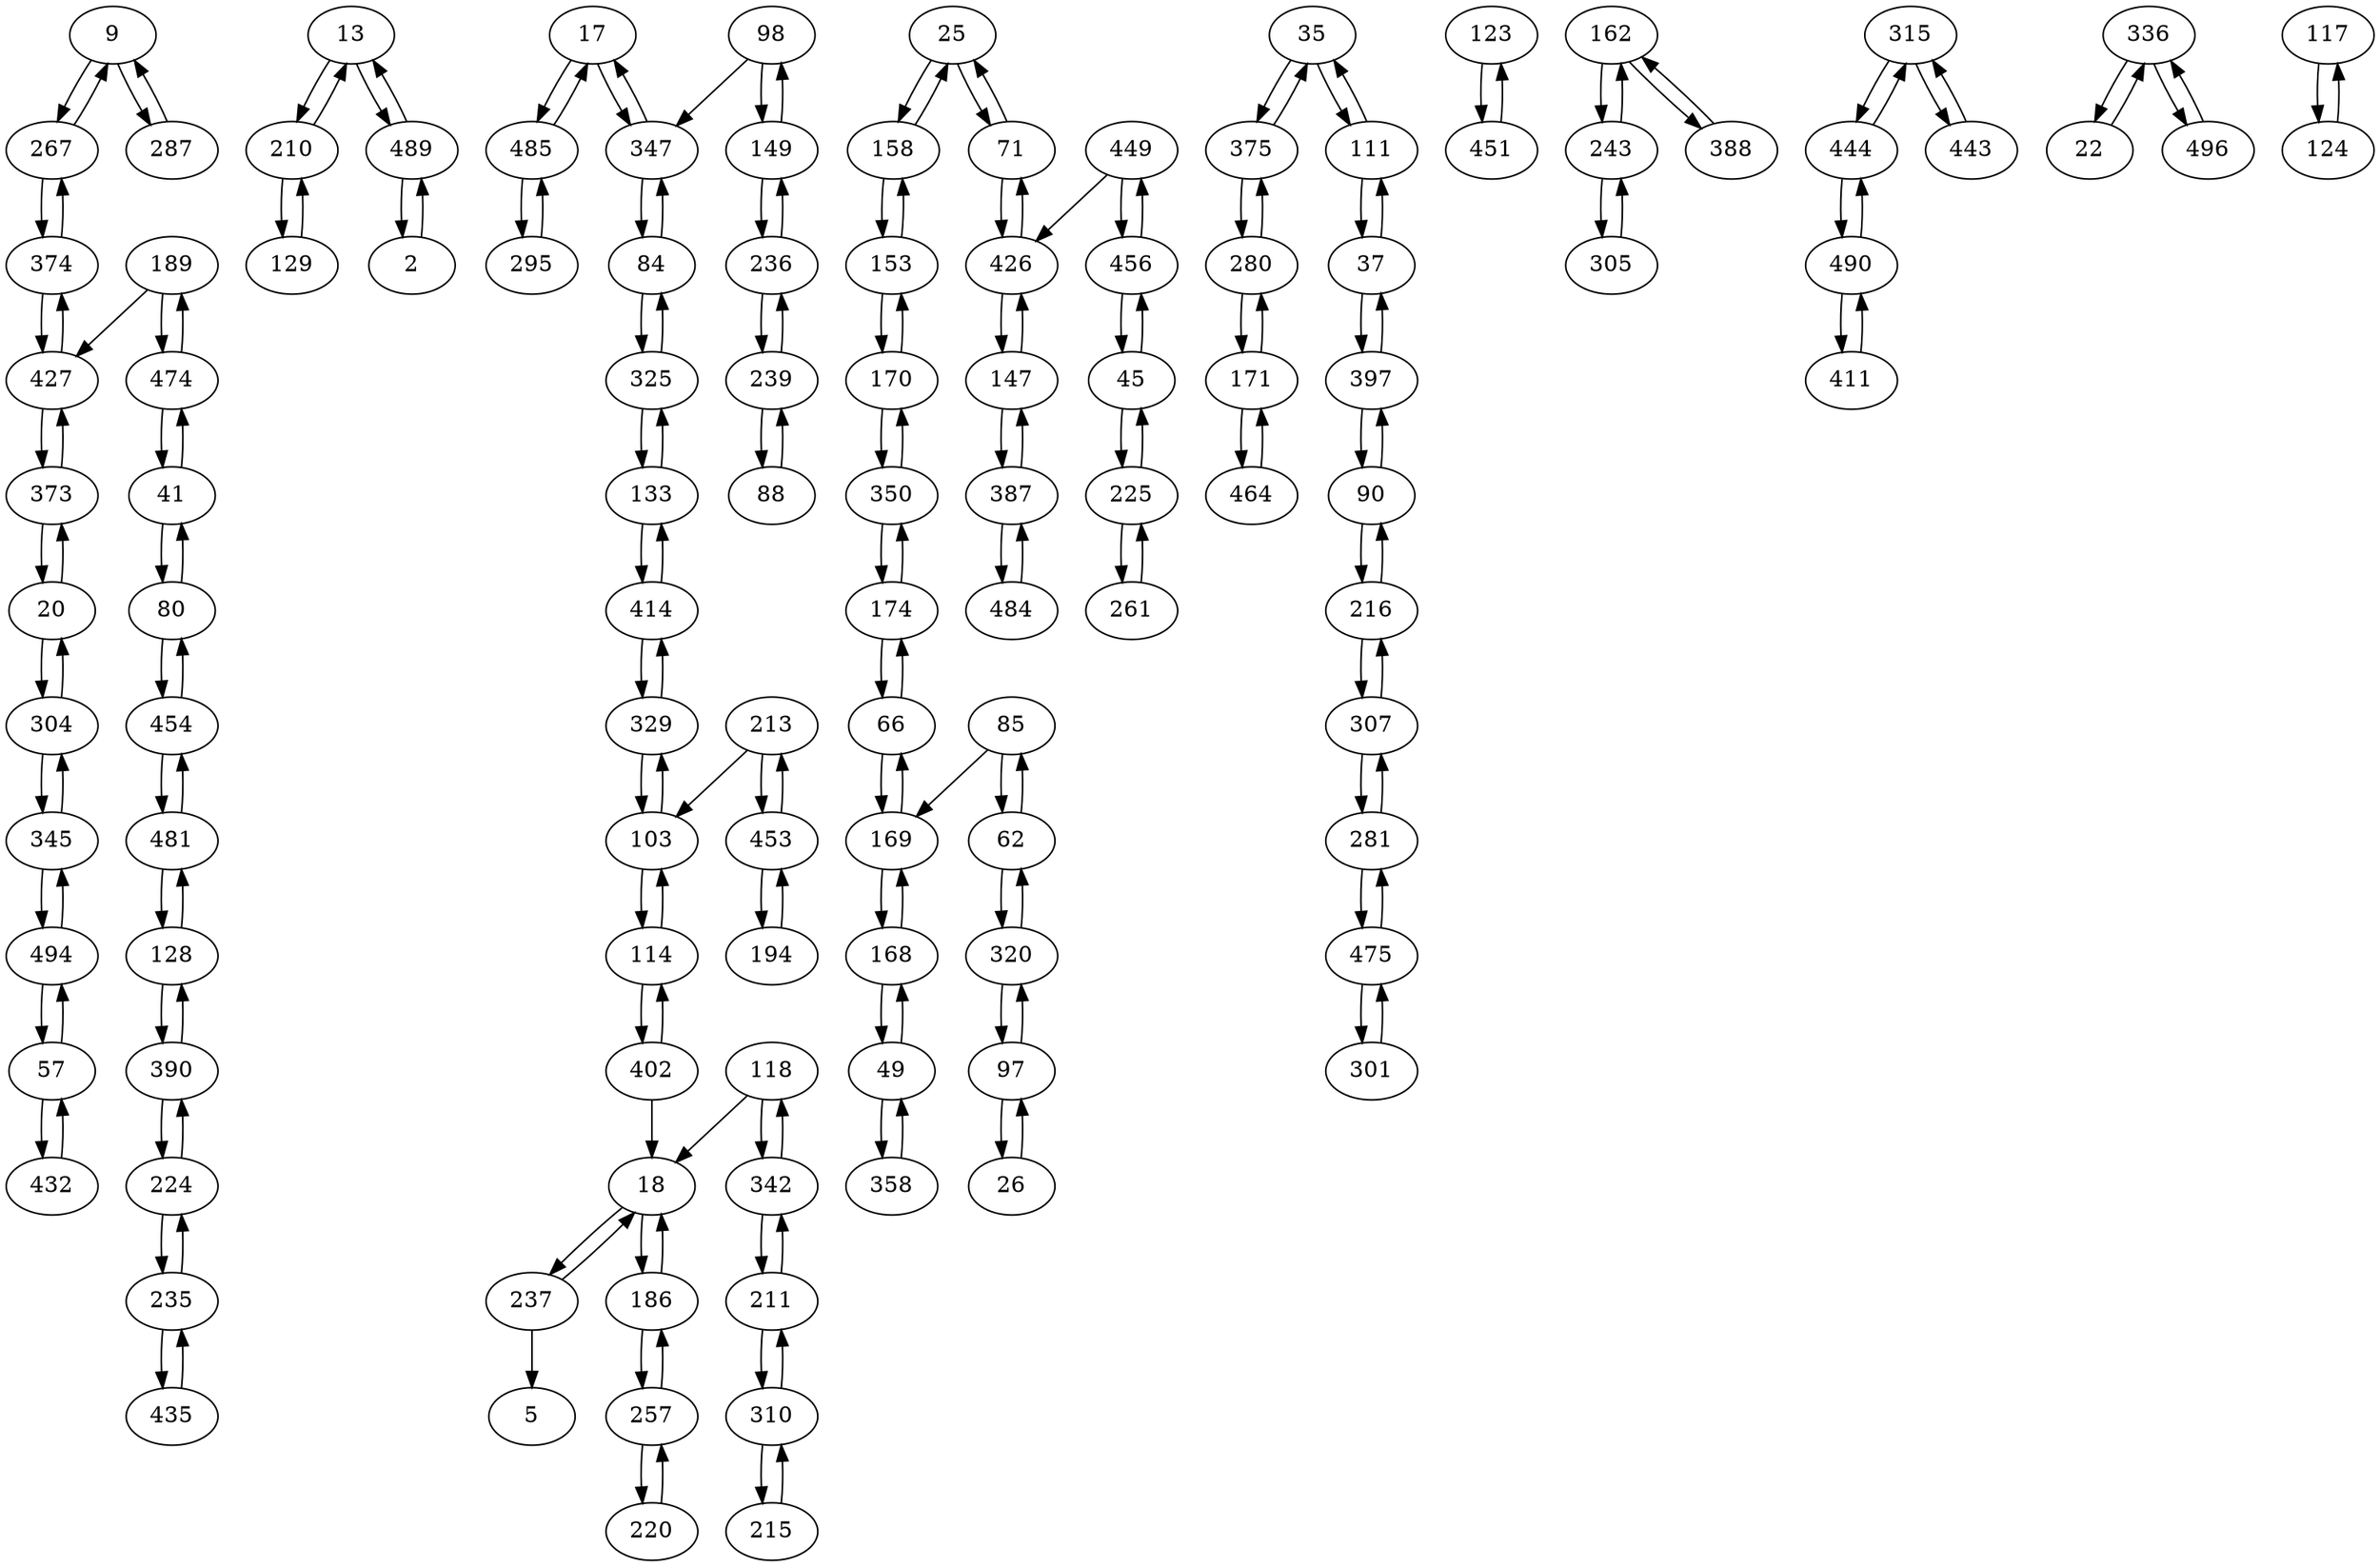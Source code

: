 digraph G {
9 -> 267;
13 -> 210;
17 -> 485;
18 -> 237;
20 -> 373;
25 -> 158;
35 -> 375;
37 -> 397;
41 -> 80;
45 -> 456;
49 -> 358;
57 -> 432;
62 -> 320;
66 -> 174;
71 -> 426;
80 -> 41;
84 -> 347;
85 -> 62;
88 -> 239;
90 -> 397;
97 -> 320;
98 -> 149;
103 -> 114;
111 -> 35;
114 -> 103;
118 -> 342;
123 -> 451;
128 -> 390;
129 -> 210;
133 -> 325;
147 -> 387;
149 -> 236;
153 -> 170;
158 -> 153;
162 -> 243;
168 -> 49;
169 -> 66;
170 -> 350;
171 -> 280;
174 -> 66;
186 -> 257;
189 -> 427;
210 -> 13;
211 -> 342;
213 -> 453;
215 -> 310;
216 -> 90;
220 -> 257;
224 -> 390;
225 -> 45;
235 -> 435;
236 -> 149;
237 -> 5;
239 -> 236;
243 -> 162;
257 -> 220;
261 -> 225;
267 -> 374;
280 -> 375;
281 -> 475;
301 -> 475;
304 -> 20;
305 -> 243;
307 -> 216;
310 -> 215;
315 -> 444;
320 -> 97;
325 -> 133;
329 -> 103;
336 -> 22;
342 -> 118;
345 -> 494;
347 -> 17;
350 -> 174;
358 -> 49;
373 -> 20;
374 -> 267;
375 -> 280;
387 -> 484;
390 -> 224;
397 -> 37;
402 -> 18;
414 -> 133;
426 -> 71;
427 -> 374;
432 -> 57;
443 -> 315;
444 -> 315;
449 -> 456;
453 -> 194;
454 -> 80;
456 -> 449;
464 -> 171;
474 -> 41;
475 -> 281;
481 -> 454;
485 -> 295;
489 -> 2;
490 -> 411;
494 -> 345;
2 -> 489;
9 -> 287;
13 -> 489;
17 -> 347;
18 -> 186;
20 -> 304;
22 -> 336;
25 -> 71;
26 -> 97;
35 -> 111;
37 -> 111;
41 -> 474;
45 -> 225;
49 -> 168;
57 -> 494;
62 -> 85;
66 -> 169;
71 -> 25;
80 -> 454;
84 -> 325;
85 -> 169;
90 -> 216;
97 -> 26;
98 -> 347;
103 -> 329;
111 -> 37;
114 -> 402;
117 -> 124;
118 -> 18;
124 -> 117;
128 -> 481;
133 -> 414;
147 -> 426;
149 -> 98;
153 -> 158;
158 -> 25;
162 -> 388;
168 -> 169;
169 -> 168;
170 -> 153;
171 -> 464;
174 -> 350;
186 -> 18;
189 -> 474;
194 -> 453;
210 -> 129;
211 -> 310;
213 -> 103;
216 -> 307;
224 -> 235;
225 -> 261;
235 -> 224;
236 -> 239;
237 -> 18;
239 -> 88;
243 -> 305;
257 -> 186;
267 -> 9;
280 -> 171;
281 -> 307;
287 -> 9;
295 -> 485;
304 -> 345;
307 -> 281;
310 -> 211;
315 -> 443;
320 -> 62;
325 -> 84;
329 -> 414;
336 -> 496;
342 -> 211;
345 -> 304;
347 -> 84;
350 -> 170;
373 -> 427;
374 -> 427;
375 -> 35;
387 -> 147;
388 -> 162;
390 -> 128;
397 -> 90;
402 -> 114;
411 -> 490;
414 -> 329;
426 -> 147;
427 -> 373;
435 -> 235;
444 -> 490;
449 -> 426;
451 -> 123;
453 -> 213;
454 -> 481;
456 -> 45;
474 -> 189;
475 -> 301;
481 -> 128;
484 -> 387;
485 -> 17;
489 -> 13;
490 -> 444;
494 -> 57;
496 -> 336;
}
